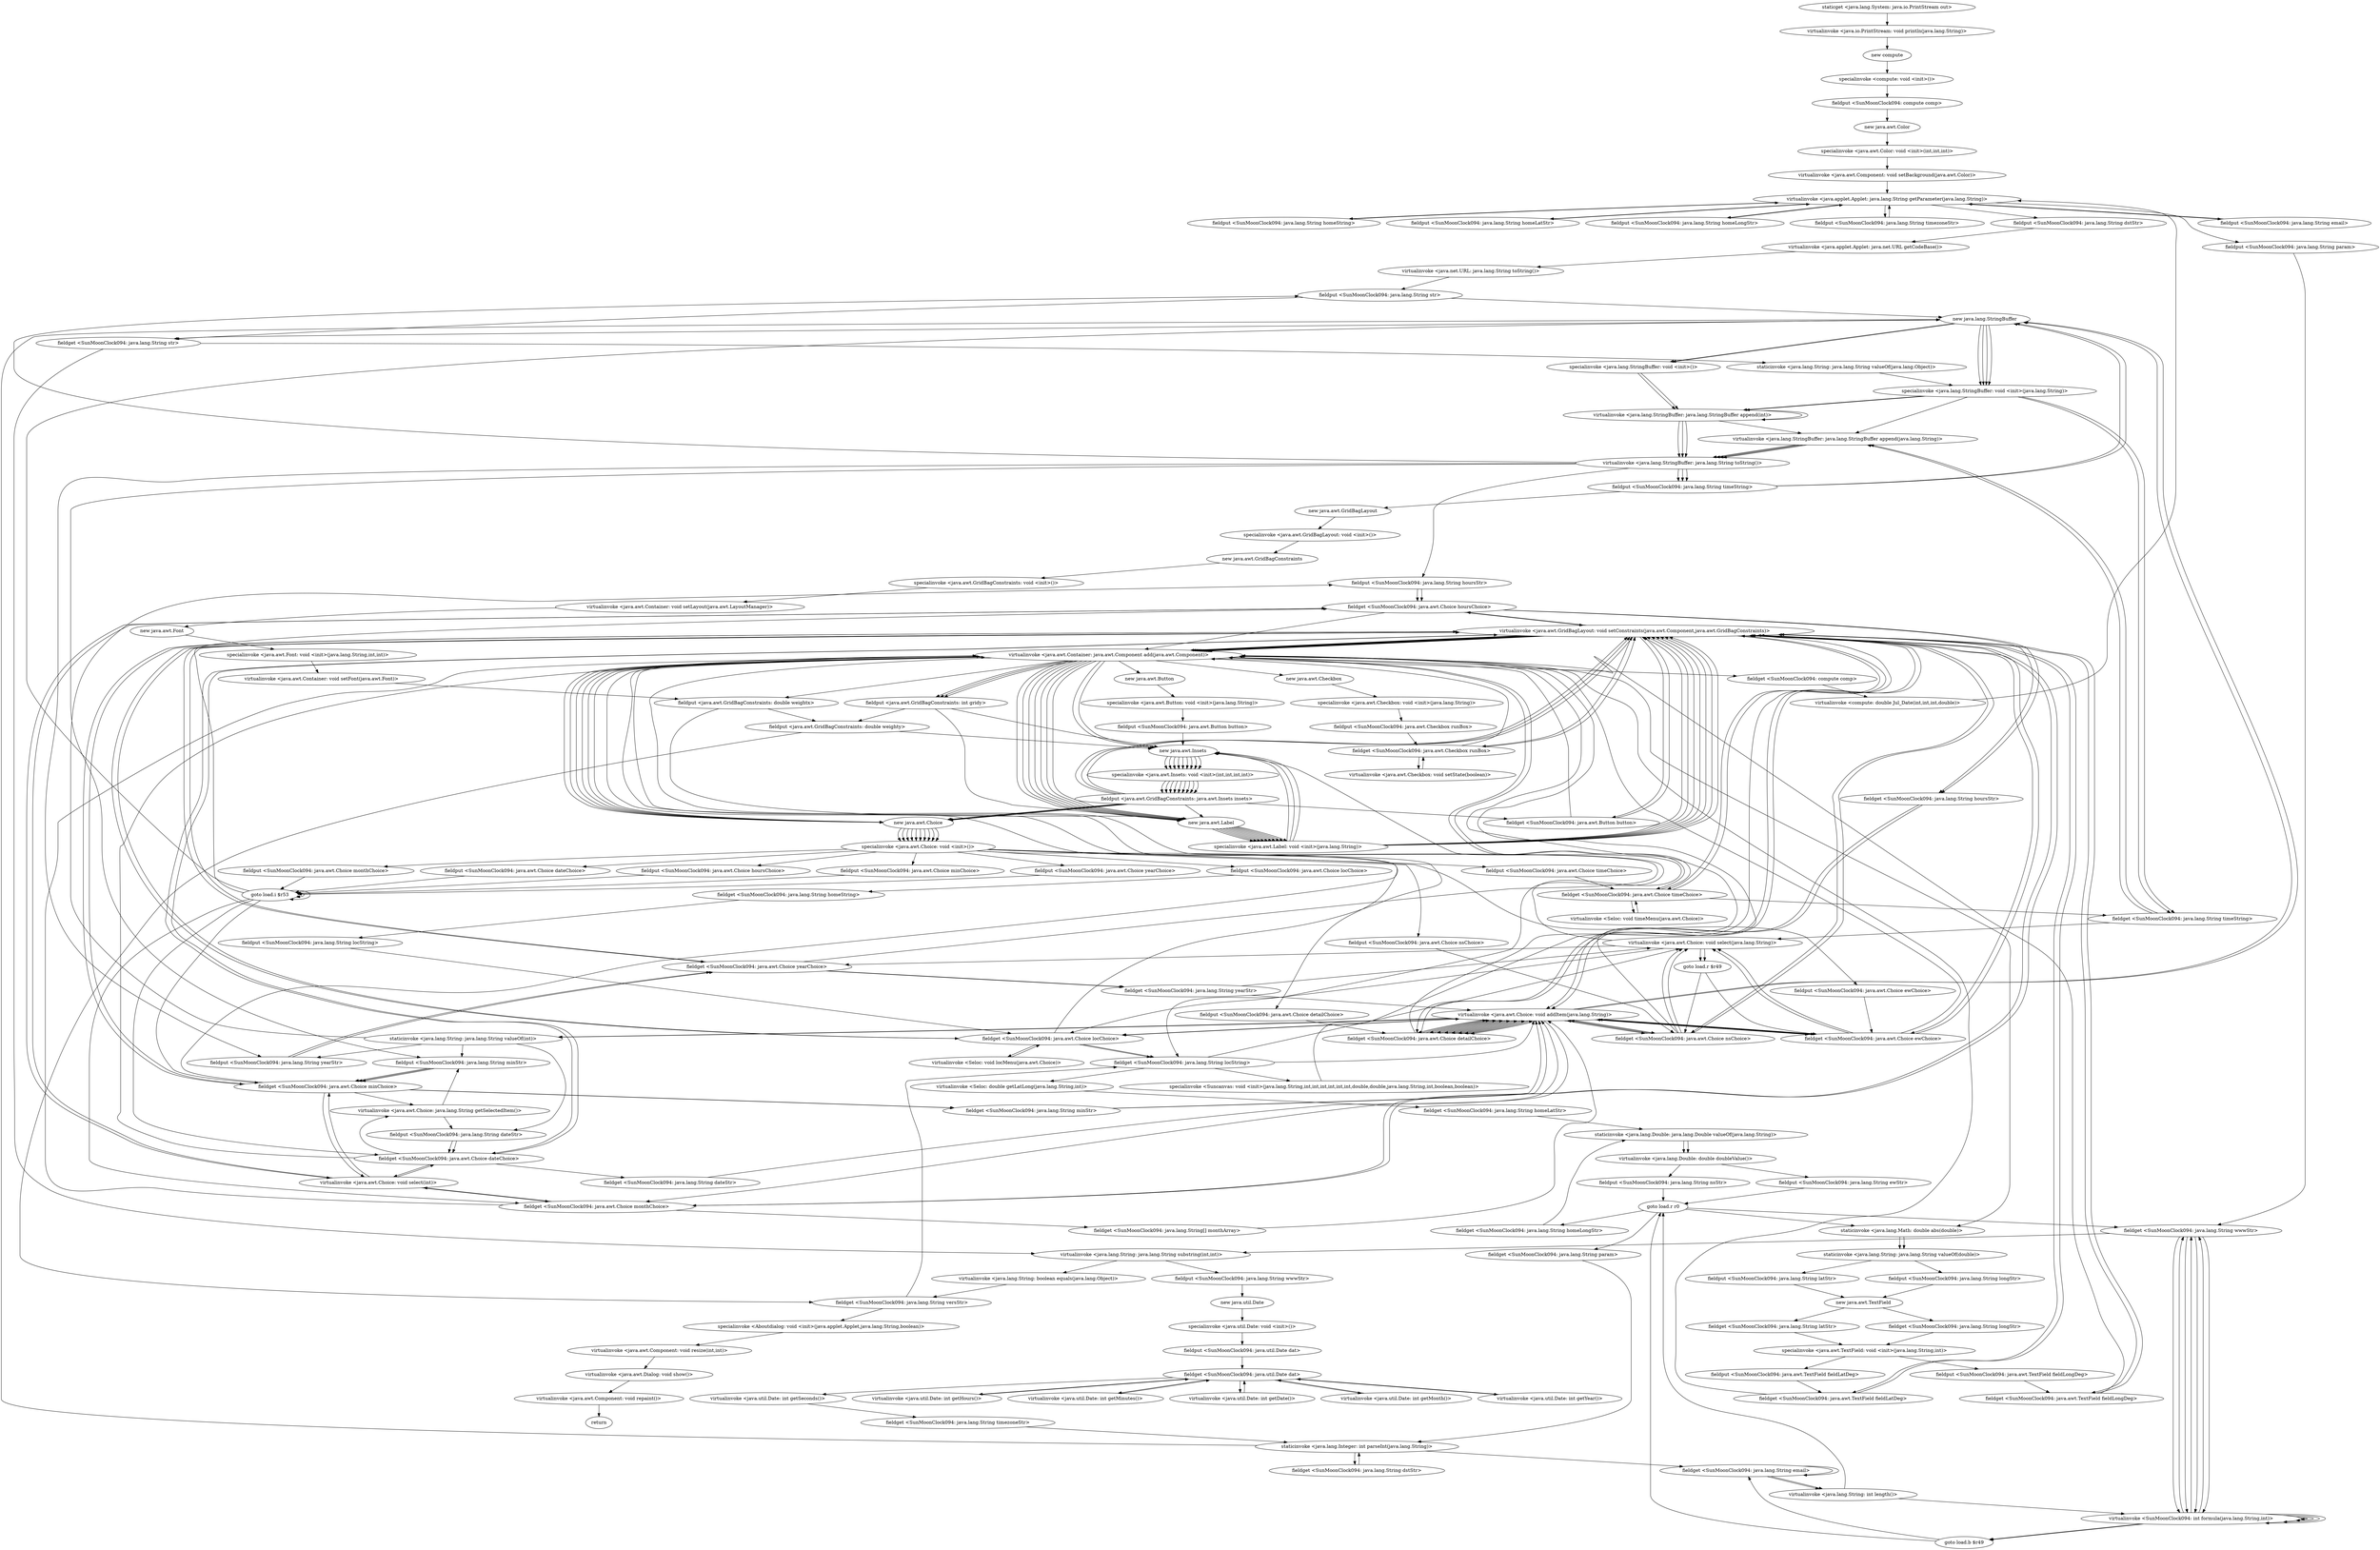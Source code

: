 digraph "" {
"staticget <java.lang.System: java.io.PrintStream out>";
 "staticget <java.lang.System: java.io.PrintStream out>"->"virtualinvoke <java.io.PrintStream: void println(java.lang.String)>";
 "virtualinvoke <java.io.PrintStream: void println(java.lang.String)>"->"new compute";
 "new compute"->"specialinvoke <compute: void <init>()>";
 "specialinvoke <compute: void <init>()>"->"fieldput <SunMoonClock094: compute comp>";
 "fieldput <SunMoonClock094: compute comp>"->"new java.awt.Color";
 "new java.awt.Color"->"specialinvoke <java.awt.Color: void <init>(int,int,int)>";
 "specialinvoke <java.awt.Color: void <init>(int,int,int)>"->"virtualinvoke <java.awt.Component: void setBackground(java.awt.Color)>";
 "virtualinvoke <java.awt.Component: void setBackground(java.awt.Color)>"->"virtualinvoke <java.applet.Applet: java.lang.String getParameter(java.lang.String)>";
 "virtualinvoke <java.applet.Applet: java.lang.String getParameter(java.lang.String)>"->"fieldput <SunMoonClock094: java.lang.String homeString>";
 "fieldput <SunMoonClock094: java.lang.String homeString>"->"virtualinvoke <java.applet.Applet: java.lang.String getParameter(java.lang.String)>";
 "virtualinvoke <java.applet.Applet: java.lang.String getParameter(java.lang.String)>"->"fieldput <SunMoonClock094: java.lang.String homeLatStr>";
 "fieldput <SunMoonClock094: java.lang.String homeLatStr>"->"virtualinvoke <java.applet.Applet: java.lang.String getParameter(java.lang.String)>";
 "virtualinvoke <java.applet.Applet: java.lang.String getParameter(java.lang.String)>"->"fieldput <SunMoonClock094: java.lang.String homeLongStr>";
 "fieldput <SunMoonClock094: java.lang.String homeLongStr>"->"virtualinvoke <java.applet.Applet: java.lang.String getParameter(java.lang.String)>";
 "virtualinvoke <java.applet.Applet: java.lang.String getParameter(java.lang.String)>"->"fieldput <SunMoonClock094: java.lang.String timezoneStr>";
 "fieldput <SunMoonClock094: java.lang.String timezoneStr>"->"virtualinvoke <java.applet.Applet: java.lang.String getParameter(java.lang.String)>";
 "virtualinvoke <java.applet.Applet: java.lang.String getParameter(java.lang.String)>"->"fieldput <SunMoonClock094: java.lang.String dstStr>";
 "fieldput <SunMoonClock094: java.lang.String dstStr>"->"virtualinvoke <java.applet.Applet: java.net.URL getCodeBase()>";
 "virtualinvoke <java.applet.Applet: java.net.URL getCodeBase()>"->"virtualinvoke <java.net.URL: java.lang.String toString()>";
 "virtualinvoke <java.net.URL: java.lang.String toString()>"->"fieldput <SunMoonClock094: java.lang.String str>";
 "fieldput <SunMoonClock094: java.lang.String str>"->"new java.lang.StringBuffer";
 "new java.lang.StringBuffer"->"fieldget <SunMoonClock094: java.lang.String str>";
 "fieldget <SunMoonClock094: java.lang.String str>"->"staticinvoke <java.lang.String: java.lang.String valueOf(java.lang.Object)>";
 "staticinvoke <java.lang.String: java.lang.String valueOf(java.lang.Object)>"->"specialinvoke <java.lang.StringBuffer: void <init>(java.lang.String)>";
 "specialinvoke <java.lang.StringBuffer: void <init>(java.lang.String)>"->"virtualinvoke <java.lang.StringBuffer: java.lang.StringBuffer append(java.lang.String)>";
 "virtualinvoke <java.lang.StringBuffer: java.lang.StringBuffer append(java.lang.String)>"->"virtualinvoke <java.lang.StringBuffer: java.lang.String toString()>";
 "virtualinvoke <java.lang.StringBuffer: java.lang.String toString()>"->"fieldput <SunMoonClock094: java.lang.String str>";
 "fieldput <SunMoonClock094: java.lang.String str>"->"fieldget <SunMoonClock094: java.lang.String str>";
 "fieldget <SunMoonClock094: java.lang.String str>"->"virtualinvoke <java.lang.String: java.lang.String substring(int,int)>";
 "virtualinvoke <java.lang.String: java.lang.String substring(int,int)>"->"fieldput <SunMoonClock094: java.lang.String wwwStr>";
 "fieldput <SunMoonClock094: java.lang.String wwwStr>"->"new java.util.Date";
 "new java.util.Date"->"specialinvoke <java.util.Date: void <init>()>";
 "specialinvoke <java.util.Date: void <init>()>"->"fieldput <SunMoonClock094: java.util.Date dat>";
 "fieldput <SunMoonClock094: java.util.Date dat>"->"fieldget <SunMoonClock094: java.util.Date dat>";
 "fieldget <SunMoonClock094: java.util.Date dat>"->"virtualinvoke <java.util.Date: int getHours()>";
 "virtualinvoke <java.util.Date: int getHours()>"->"fieldget <SunMoonClock094: java.util.Date dat>";
 "fieldget <SunMoonClock094: java.util.Date dat>"->"virtualinvoke <java.util.Date: int getMinutes()>";
 "virtualinvoke <java.util.Date: int getMinutes()>"->"fieldget <SunMoonClock094: java.util.Date dat>";
 "fieldget <SunMoonClock094: java.util.Date dat>"->"virtualinvoke <java.util.Date: int getDate()>";
 "virtualinvoke <java.util.Date: int getDate()>"->"fieldget <SunMoonClock094: java.util.Date dat>";
 "fieldget <SunMoonClock094: java.util.Date dat>"->"virtualinvoke <java.util.Date: int getMonth()>";
 "virtualinvoke <java.util.Date: int getMonth()>"->"fieldget <SunMoonClock094: java.util.Date dat>";
 "fieldget <SunMoonClock094: java.util.Date dat>"->"virtualinvoke <java.util.Date: int getYear()>";
 "virtualinvoke <java.util.Date: int getYear()>"->"fieldget <SunMoonClock094: java.util.Date dat>";
 "fieldget <SunMoonClock094: java.util.Date dat>"->"virtualinvoke <java.util.Date: int getSeconds()>";
 "virtualinvoke <java.util.Date: int getSeconds()>"->"fieldget <SunMoonClock094: java.lang.String timezoneStr>";
 "fieldget <SunMoonClock094: java.lang.String timezoneStr>"->"staticinvoke <java.lang.Integer: int parseInt(java.lang.String)>";
 "staticinvoke <java.lang.Integer: int parseInt(java.lang.String)>"->"fieldget <SunMoonClock094: java.lang.String dstStr>";
 "fieldget <SunMoonClock094: java.lang.String dstStr>"->"staticinvoke <java.lang.Integer: int parseInt(java.lang.String)>";
 "staticinvoke <java.lang.Integer: int parseInt(java.lang.String)>"->"new java.lang.StringBuffer";
 "new java.lang.StringBuffer"->"specialinvoke <java.lang.StringBuffer: void <init>()>";
 "specialinvoke <java.lang.StringBuffer: void <init>()>"->"virtualinvoke <java.lang.StringBuffer: java.lang.StringBuffer append(int)>";
 "virtualinvoke <java.lang.StringBuffer: java.lang.StringBuffer append(int)>"->"virtualinvoke <java.lang.StringBuffer: java.lang.StringBuffer append(java.lang.String)>";
 "virtualinvoke <java.lang.StringBuffer: java.lang.StringBuffer append(java.lang.String)>"->"virtualinvoke <java.lang.StringBuffer: java.lang.String toString()>";
 "virtualinvoke <java.lang.StringBuffer: java.lang.String toString()>"->"fieldput <SunMoonClock094: java.lang.String timeString>";
 "fieldput <SunMoonClock094: java.lang.String timeString>"->"new java.lang.StringBuffer";
 "new java.lang.StringBuffer"->"specialinvoke <java.lang.StringBuffer: void <init>(java.lang.String)>";
 "specialinvoke <java.lang.StringBuffer: void <init>(java.lang.String)>"->"fieldget <SunMoonClock094: java.lang.String timeString>";
 "fieldget <SunMoonClock094: java.lang.String timeString>"->"virtualinvoke <java.lang.StringBuffer: java.lang.StringBuffer append(java.lang.String)>";
 "virtualinvoke <java.lang.StringBuffer: java.lang.StringBuffer append(java.lang.String)>"->"virtualinvoke <java.lang.StringBuffer: java.lang.String toString()>";
 "virtualinvoke <java.lang.StringBuffer: java.lang.String toString()>"->"fieldput <SunMoonClock094: java.lang.String timeString>";
 "fieldput <SunMoonClock094: java.lang.String timeString>"->"new java.lang.StringBuffer";
 "new java.lang.StringBuffer"->"specialinvoke <java.lang.StringBuffer: void <init>(java.lang.String)>";
 "specialinvoke <java.lang.StringBuffer: void <init>(java.lang.String)>"->"fieldget <SunMoonClock094: java.lang.String timeString>";
 "fieldget <SunMoonClock094: java.lang.String timeString>"->"virtualinvoke <java.lang.StringBuffer: java.lang.StringBuffer append(java.lang.String)>";
 "virtualinvoke <java.lang.StringBuffer: java.lang.StringBuffer append(java.lang.String)>"->"virtualinvoke <java.lang.StringBuffer: java.lang.String toString()>";
 "virtualinvoke <java.lang.StringBuffer: java.lang.String toString()>"->"fieldput <SunMoonClock094: java.lang.String timeString>";
 "fieldput <SunMoonClock094: java.lang.String timeString>"->"new java.awt.GridBagLayout";
 "new java.awt.GridBagLayout"->"specialinvoke <java.awt.GridBagLayout: void <init>()>";
 "specialinvoke <java.awt.GridBagLayout: void <init>()>"->"new java.awt.GridBagConstraints";
 "new java.awt.GridBagConstraints"->"specialinvoke <java.awt.GridBagConstraints: void <init>()>";
 "specialinvoke <java.awt.GridBagConstraints: void <init>()>"->"virtualinvoke <java.awt.Container: void setLayout(java.awt.LayoutManager)>";
 "virtualinvoke <java.awt.Container: void setLayout(java.awt.LayoutManager)>"->"new java.awt.Font";
 "new java.awt.Font"->"specialinvoke <java.awt.Font: void <init>(java.lang.String,int,int)>";
 "specialinvoke <java.awt.Font: void <init>(java.lang.String,int,int)>"->"virtualinvoke <java.awt.Container: void setFont(java.awt.Font)>";
 "virtualinvoke <java.awt.Container: void setFont(java.awt.Font)>"->"fieldput <java.awt.GridBagConstraints: double weightx>";
 "fieldput <java.awt.GridBagConstraints: double weightx>"->"fieldput <java.awt.GridBagConstraints: double weighty>";
 "fieldput <java.awt.GridBagConstraints: double weighty>"->"new java.awt.Insets";
 "new java.awt.Insets"->"specialinvoke <java.awt.Insets: void <init>(int,int,int,int)>";
 "specialinvoke <java.awt.Insets: void <init>(int,int,int,int)>"->"fieldput <java.awt.GridBagConstraints: java.awt.Insets insets>";
 "fieldput <java.awt.GridBagConstraints: java.awt.Insets insets>"->"new java.awt.Label";
 "new java.awt.Label"->"specialinvoke <java.awt.Label: void <init>(java.lang.String)>";
 "specialinvoke <java.awt.Label: void <init>(java.lang.String)>"->"virtualinvoke <java.awt.GridBagLayout: void setConstraints(java.awt.Component,java.awt.GridBagConstraints)>";
 "virtualinvoke <java.awt.GridBagLayout: void setConstraints(java.awt.Component,java.awt.GridBagConstraints)>"->"virtualinvoke <java.awt.Container: java.awt.Component add(java.awt.Component)>";
 "virtualinvoke <java.awt.Container: java.awt.Component add(java.awt.Component)>"->"new java.awt.Label";
 "new java.awt.Label"->"specialinvoke <java.awt.Label: void <init>(java.lang.String)>";
 "specialinvoke <java.awt.Label: void <init>(java.lang.String)>"->"new java.awt.Insets";
 "new java.awt.Insets"->"specialinvoke <java.awt.Insets: void <init>(int,int,int,int)>";
 "specialinvoke <java.awt.Insets: void <init>(int,int,int,int)>"->"fieldput <java.awt.GridBagConstraints: java.awt.Insets insets>";
 "fieldput <java.awt.GridBagConstraints: java.awt.Insets insets>"->"virtualinvoke <java.awt.GridBagLayout: void setConstraints(java.awt.Component,java.awt.GridBagConstraints)>";
 "virtualinvoke <java.awt.GridBagLayout: void setConstraints(java.awt.Component,java.awt.GridBagConstraints)>"->"virtualinvoke <java.awt.Container: java.awt.Component add(java.awt.Component)>";
 "virtualinvoke <java.awt.Container: java.awt.Component add(java.awt.Component)>"->"fieldput <java.awt.GridBagConstraints: double weightx>";
 "fieldput <java.awt.GridBagConstraints: double weightx>"->"new java.awt.Label";
 "new java.awt.Label"->"specialinvoke <java.awt.Label: void <init>(java.lang.String)>";
 "specialinvoke <java.awt.Label: void <init>(java.lang.String)>"->"virtualinvoke <java.awt.GridBagLayout: void setConstraints(java.awt.Component,java.awt.GridBagConstraints)>";
 "virtualinvoke <java.awt.GridBagLayout: void setConstraints(java.awt.Component,java.awt.GridBagConstraints)>"->"virtualinvoke <java.awt.Container: java.awt.Component add(java.awt.Component)>";
 "virtualinvoke <java.awt.Container: java.awt.Component add(java.awt.Component)>"->"new java.awt.Label";
 "new java.awt.Label"->"specialinvoke <java.awt.Label: void <init>(java.lang.String)>";
 "specialinvoke <java.awt.Label: void <init>(java.lang.String)>"->"virtualinvoke <java.awt.GridBagLayout: void setConstraints(java.awt.Component,java.awt.GridBagConstraints)>";
 "virtualinvoke <java.awt.GridBagLayout: void setConstraints(java.awt.Component,java.awt.GridBagConstraints)>"->"virtualinvoke <java.awt.Container: java.awt.Component add(java.awt.Component)>";
 "virtualinvoke <java.awt.Container: java.awt.Component add(java.awt.Component)>"->"new java.awt.Label";
 "new java.awt.Label"->"specialinvoke <java.awt.Label: void <init>(java.lang.String)>";
 "specialinvoke <java.awt.Label: void <init>(java.lang.String)>"->"virtualinvoke <java.awt.GridBagLayout: void setConstraints(java.awt.Component,java.awt.GridBagConstraints)>";
 "virtualinvoke <java.awt.GridBagLayout: void setConstraints(java.awt.Component,java.awt.GridBagConstraints)>"->"virtualinvoke <java.awt.Container: java.awt.Component add(java.awt.Component)>";
 "virtualinvoke <java.awt.Container: java.awt.Component add(java.awt.Component)>"->"new java.awt.Label";
 "new java.awt.Label"->"specialinvoke <java.awt.Label: void <init>(java.lang.String)>";
 "specialinvoke <java.awt.Label: void <init>(java.lang.String)>"->"virtualinvoke <java.awt.GridBagLayout: void setConstraints(java.awt.Component,java.awt.GridBagConstraints)>";
 "virtualinvoke <java.awt.GridBagLayout: void setConstraints(java.awt.Component,java.awt.GridBagConstraints)>"->"virtualinvoke <java.awt.Container: java.awt.Component add(java.awt.Component)>";
 "virtualinvoke <java.awt.Container: java.awt.Component add(java.awt.Component)>"->"new java.awt.Label";
 "new java.awt.Label"->"specialinvoke <java.awt.Label: void <init>(java.lang.String)>";
 "specialinvoke <java.awt.Label: void <init>(java.lang.String)>"->"virtualinvoke <java.awt.GridBagLayout: void setConstraints(java.awt.Component,java.awt.GridBagConstraints)>";
 "virtualinvoke <java.awt.GridBagLayout: void setConstraints(java.awt.Component,java.awt.GridBagConstraints)>"->"virtualinvoke <java.awt.Container: java.awt.Component add(java.awt.Component)>";
 "virtualinvoke <java.awt.Container: java.awt.Component add(java.awt.Component)>"->"new java.awt.Label";
 "new java.awt.Label"->"specialinvoke <java.awt.Label: void <init>(java.lang.String)>";
 "specialinvoke <java.awt.Label: void <init>(java.lang.String)>"->"virtualinvoke <java.awt.GridBagLayout: void setConstraints(java.awt.Component,java.awt.GridBagConstraints)>";
 "virtualinvoke <java.awt.GridBagLayout: void setConstraints(java.awt.Component,java.awt.GridBagConstraints)>"->"virtualinvoke <java.awt.Container: java.awt.Component add(java.awt.Component)>";
 "virtualinvoke <java.awt.Container: java.awt.Component add(java.awt.Component)>"->"fieldput <java.awt.GridBagConstraints: int gridy>";
 "fieldput <java.awt.GridBagConstraints: int gridy>"->"new java.awt.Insets";
 "new java.awt.Insets"->"specialinvoke <java.awt.Insets: void <init>(int,int,int,int)>";
 "specialinvoke <java.awt.Insets: void <init>(int,int,int,int)>"->"fieldput <java.awt.GridBagConstraints: java.awt.Insets insets>";
 "fieldput <java.awt.GridBagConstraints: java.awt.Insets insets>"->"new java.awt.Choice";
 "new java.awt.Choice"->"specialinvoke <java.awt.Choice: void <init>()>";
 "specialinvoke <java.awt.Choice: void <init>()>"->"fieldput <SunMoonClock094: java.awt.Choice timeChoice>";
 "fieldput <SunMoonClock094: java.awt.Choice timeChoice>"->"fieldget <SunMoonClock094: java.awt.Choice timeChoice>";
 "fieldget <SunMoonClock094: java.awt.Choice timeChoice>"->"virtualinvoke <Seloc: void timeMenu(java.awt.Choice)>";
 "virtualinvoke <Seloc: void timeMenu(java.awt.Choice)>"->"fieldget <SunMoonClock094: java.awt.Choice timeChoice>";
 "fieldget <SunMoonClock094: java.awt.Choice timeChoice>"->"virtualinvoke <java.awt.GridBagLayout: void setConstraints(java.awt.Component,java.awt.GridBagConstraints)>";
 "virtualinvoke <java.awt.GridBagLayout: void setConstraints(java.awt.Component,java.awt.GridBagConstraints)>"->"fieldget <SunMoonClock094: java.awt.Choice timeChoice>";
 "fieldget <SunMoonClock094: java.awt.Choice timeChoice>"->"virtualinvoke <java.awt.Container: java.awt.Component add(java.awt.Component)>";
 "virtualinvoke <java.awt.Container: java.awt.Component add(java.awt.Component)>"->"fieldget <SunMoonClock094: java.awt.Choice timeChoice>";
 "fieldget <SunMoonClock094: java.awt.Choice timeChoice>"->"fieldget <SunMoonClock094: java.lang.String timeString>";
 "fieldget <SunMoonClock094: java.lang.String timeString>"->"virtualinvoke <java.awt.Choice: void select(java.lang.String)>";
 "virtualinvoke <java.awt.Choice: void select(java.lang.String)>"->"new java.awt.Insets";
 "new java.awt.Insets"->"specialinvoke <java.awt.Insets: void <init>(int,int,int,int)>";
 "specialinvoke <java.awt.Insets: void <init>(int,int,int,int)>"->"fieldput <java.awt.GridBagConstraints: java.awt.Insets insets>";
 "fieldput <java.awt.GridBagConstraints: java.awt.Insets insets>"->"new java.awt.Choice";
 "new java.awt.Choice"->"specialinvoke <java.awt.Choice: void <init>()>";
 "specialinvoke <java.awt.Choice: void <init>()>"->"fieldput <SunMoonClock094: java.awt.Choice locChoice>";
 "fieldput <SunMoonClock094: java.awt.Choice locChoice>"->"fieldget <SunMoonClock094: java.lang.String homeString>";
 "fieldget <SunMoonClock094: java.lang.String homeString>"->"fieldput <SunMoonClock094: java.lang.String locString>";
 "fieldput <SunMoonClock094: java.lang.String locString>"->"fieldget <SunMoonClock094: java.awt.Choice locChoice>";
 "fieldget <SunMoonClock094: java.awt.Choice locChoice>"->"fieldget <SunMoonClock094: java.lang.String locString>";
 "fieldget <SunMoonClock094: java.lang.String locString>"->"virtualinvoke <java.awt.Choice: void addItem(java.lang.String)>";
 "virtualinvoke <java.awt.Choice: void addItem(java.lang.String)>"->"fieldget <SunMoonClock094: java.awt.Choice locChoice>";
 "fieldget <SunMoonClock094: java.awt.Choice locChoice>"->"virtualinvoke <java.awt.Choice: void addItem(java.lang.String)>";
 "virtualinvoke <java.awt.Choice: void addItem(java.lang.String)>"->"fieldget <SunMoonClock094: java.awt.Choice locChoice>";
 "fieldget <SunMoonClock094: java.awt.Choice locChoice>"->"fieldget <SunMoonClock094: java.lang.String locString>";
 "fieldget <SunMoonClock094: java.lang.String locString>"->"virtualinvoke <java.awt.Choice: void select(java.lang.String)>";
 "virtualinvoke <java.awt.Choice: void select(java.lang.String)>"->"fieldget <SunMoonClock094: java.awt.Choice locChoice>";
 "fieldget <SunMoonClock094: java.awt.Choice locChoice>"->"virtualinvoke <Seloc: void locMenu(java.awt.Choice)>";
 "virtualinvoke <Seloc: void locMenu(java.awt.Choice)>"->"fieldget <SunMoonClock094: java.awt.Choice locChoice>";
 "fieldget <SunMoonClock094: java.awt.Choice locChoice>"->"virtualinvoke <java.awt.GridBagLayout: void setConstraints(java.awt.Component,java.awt.GridBagConstraints)>";
 "virtualinvoke <java.awt.GridBagLayout: void setConstraints(java.awt.Component,java.awt.GridBagConstraints)>"->"fieldget <SunMoonClock094: java.awt.Choice locChoice>";
 "fieldget <SunMoonClock094: java.awt.Choice locChoice>"->"virtualinvoke <java.awt.Container: java.awt.Component add(java.awt.Component)>";
 "virtualinvoke <java.awt.Container: java.awt.Component add(java.awt.Component)>"->"fieldget <SunMoonClock094: java.lang.String locString>";
 "fieldget <SunMoonClock094: java.lang.String locString>"->"virtualinvoke <Seloc: double getLatLong(java.lang.String,int)>";
 "virtualinvoke <Seloc: double getLatLong(java.lang.String,int)>"->"fieldget <SunMoonClock094: java.lang.String homeLatStr>";
 "fieldget <SunMoonClock094: java.lang.String homeLatStr>"->"staticinvoke <java.lang.Double: java.lang.Double valueOf(java.lang.String)>";
 "staticinvoke <java.lang.Double: java.lang.Double valueOf(java.lang.String)>"->"virtualinvoke <java.lang.Double: double doubleValue()>";
 "virtualinvoke <java.lang.Double: double doubleValue()>"->"fieldput <SunMoonClock094: java.lang.String nsStr>";
 "fieldput <SunMoonClock094: java.lang.String nsStr>"->"goto load.r r0";
 "goto load.r r0"->"fieldget <SunMoonClock094: java.lang.String homeLongStr>";
 "fieldget <SunMoonClock094: java.lang.String homeLongStr>"->"staticinvoke <java.lang.Double: java.lang.Double valueOf(java.lang.String)>";
 "staticinvoke <java.lang.Double: java.lang.Double valueOf(java.lang.String)>"->"virtualinvoke <java.lang.Double: double doubleValue()>";
 "virtualinvoke <java.lang.Double: double doubleValue()>"->"fieldput <SunMoonClock094: java.lang.String ewStr>";
 "fieldput <SunMoonClock094: java.lang.String ewStr>"->"goto load.r r0";
 "goto load.r r0"->"staticinvoke <java.lang.Math: double abs(double)>";
 "staticinvoke <java.lang.Math: double abs(double)>"->"staticinvoke <java.lang.String: java.lang.String valueOf(double)>";
 "staticinvoke <java.lang.String: java.lang.String valueOf(double)>"->"fieldput <SunMoonClock094: java.lang.String latStr>";
 "fieldput <SunMoonClock094: java.lang.String latStr>"->"new java.awt.TextField";
 "new java.awt.TextField"->"fieldget <SunMoonClock094: java.lang.String latStr>";
 "fieldget <SunMoonClock094: java.lang.String latStr>"->"specialinvoke <java.awt.TextField: void <init>(java.lang.String,int)>";
 "specialinvoke <java.awt.TextField: void <init>(java.lang.String,int)>"->"fieldput <SunMoonClock094: java.awt.TextField fieldLatDeg>";
 "fieldput <SunMoonClock094: java.awt.TextField fieldLatDeg>"->"fieldget <SunMoonClock094: java.awt.TextField fieldLatDeg>";
 "fieldget <SunMoonClock094: java.awt.TextField fieldLatDeg>"->"virtualinvoke <java.awt.GridBagLayout: void setConstraints(java.awt.Component,java.awt.GridBagConstraints)>";
 "virtualinvoke <java.awt.GridBagLayout: void setConstraints(java.awt.Component,java.awt.GridBagConstraints)>"->"fieldget <SunMoonClock094: java.awt.TextField fieldLatDeg>";
 "fieldget <SunMoonClock094: java.awt.TextField fieldLatDeg>"->"virtualinvoke <java.awt.Container: java.awt.Component add(java.awt.Component)>";
 "virtualinvoke <java.awt.Container: java.awt.Component add(java.awt.Component)>"->"new java.awt.Choice";
 "new java.awt.Choice"->"specialinvoke <java.awt.Choice: void <init>()>";
 "specialinvoke <java.awt.Choice: void <init>()>"->"fieldput <SunMoonClock094: java.awt.Choice nsChoice>";
 "fieldput <SunMoonClock094: java.awt.Choice nsChoice>"->"fieldget <SunMoonClock094: java.awt.Choice nsChoice>";
 "fieldget <SunMoonClock094: java.awt.Choice nsChoice>"->"virtualinvoke <java.awt.Choice: void addItem(java.lang.String)>";
 "virtualinvoke <java.awt.Choice: void addItem(java.lang.String)>"->"fieldget <SunMoonClock094: java.awt.Choice nsChoice>";
 "fieldget <SunMoonClock094: java.awt.Choice nsChoice>"->"virtualinvoke <java.awt.Choice: void addItem(java.lang.String)>";
 "virtualinvoke <java.awt.Choice: void addItem(java.lang.String)>"->"fieldget <SunMoonClock094: java.awt.Choice nsChoice>";
 "fieldget <SunMoonClock094: java.awt.Choice nsChoice>"->"virtualinvoke <java.awt.Choice: void select(java.lang.String)>";
 "virtualinvoke <java.awt.Choice: void select(java.lang.String)>"->"goto load.r $r49";
 "goto load.r $r49"->"fieldget <SunMoonClock094: java.awt.Choice nsChoice>";
 "fieldget <SunMoonClock094: java.awt.Choice nsChoice>"->"virtualinvoke <java.awt.GridBagLayout: void setConstraints(java.awt.Component,java.awt.GridBagConstraints)>";
 "virtualinvoke <java.awt.GridBagLayout: void setConstraints(java.awt.Component,java.awt.GridBagConstraints)>"->"fieldget <SunMoonClock094: java.awt.Choice nsChoice>";
 "fieldget <SunMoonClock094: java.awt.Choice nsChoice>"->"virtualinvoke <java.awt.Container: java.awt.Component add(java.awt.Component)>";
 "virtualinvoke <java.awt.Container: java.awt.Component add(java.awt.Component)>"->"staticinvoke <java.lang.Math: double abs(double)>";
 "staticinvoke <java.lang.Math: double abs(double)>"->"staticinvoke <java.lang.String: java.lang.String valueOf(double)>";
 "staticinvoke <java.lang.String: java.lang.String valueOf(double)>"->"fieldput <SunMoonClock094: java.lang.String longStr>";
 "fieldput <SunMoonClock094: java.lang.String longStr>"->"new java.awt.TextField";
 "new java.awt.TextField"->"fieldget <SunMoonClock094: java.lang.String longStr>";
 "fieldget <SunMoonClock094: java.lang.String longStr>"->"specialinvoke <java.awt.TextField: void <init>(java.lang.String,int)>";
 "specialinvoke <java.awt.TextField: void <init>(java.lang.String,int)>"->"fieldput <SunMoonClock094: java.awt.TextField fieldLongDeg>";
 "fieldput <SunMoonClock094: java.awt.TextField fieldLongDeg>"->"fieldget <SunMoonClock094: java.awt.TextField fieldLongDeg>";
 "fieldget <SunMoonClock094: java.awt.TextField fieldLongDeg>"->"virtualinvoke <java.awt.GridBagLayout: void setConstraints(java.awt.Component,java.awt.GridBagConstraints)>";
 "virtualinvoke <java.awt.GridBagLayout: void setConstraints(java.awt.Component,java.awt.GridBagConstraints)>"->"fieldget <SunMoonClock094: java.awt.TextField fieldLongDeg>";
 "fieldget <SunMoonClock094: java.awt.TextField fieldLongDeg>"->"virtualinvoke <java.awt.Container: java.awt.Component add(java.awt.Component)>";
 "virtualinvoke <java.awt.Container: java.awt.Component add(java.awt.Component)>"->"new java.awt.Choice";
 "new java.awt.Choice"->"specialinvoke <java.awt.Choice: void <init>()>";
 "specialinvoke <java.awt.Choice: void <init>()>"->"fieldput <SunMoonClock094: java.awt.Choice ewChoice>";
 "fieldput <SunMoonClock094: java.awt.Choice ewChoice>"->"fieldget <SunMoonClock094: java.awt.Choice ewChoice>";
 "fieldget <SunMoonClock094: java.awt.Choice ewChoice>"->"virtualinvoke <java.awt.Choice: void addItem(java.lang.String)>";
 "virtualinvoke <java.awt.Choice: void addItem(java.lang.String)>"->"fieldget <SunMoonClock094: java.awt.Choice ewChoice>";
 "fieldget <SunMoonClock094: java.awt.Choice ewChoice>"->"virtualinvoke <java.awt.Choice: void addItem(java.lang.String)>";
 "virtualinvoke <java.awt.Choice: void addItem(java.lang.String)>"->"fieldget <SunMoonClock094: java.awt.Choice ewChoice>";
 "fieldget <SunMoonClock094: java.awt.Choice ewChoice>"->"virtualinvoke <java.awt.Choice: void select(java.lang.String)>";
 "virtualinvoke <java.awt.Choice: void select(java.lang.String)>"->"goto load.r $r49";
 "goto load.r $r49"->"fieldget <SunMoonClock094: java.awt.Choice ewChoice>";
 "fieldget <SunMoonClock094: java.awt.Choice ewChoice>"->"virtualinvoke <java.awt.GridBagLayout: void setConstraints(java.awt.Component,java.awt.GridBagConstraints)>";
 "virtualinvoke <java.awt.GridBagLayout: void setConstraints(java.awt.Component,java.awt.GridBagConstraints)>"->"fieldget <SunMoonClock094: java.awt.Choice ewChoice>";
 "fieldget <SunMoonClock094: java.awt.Choice ewChoice>"->"virtualinvoke <java.awt.Container: java.awt.Component add(java.awt.Component)>";
 "virtualinvoke <java.awt.Container: java.awt.Component add(java.awt.Component)>"->"new java.awt.Checkbox";
 "new java.awt.Checkbox"->"specialinvoke <java.awt.Checkbox: void <init>(java.lang.String)>";
 "specialinvoke <java.awt.Checkbox: void <init>(java.lang.String)>"->"fieldput <SunMoonClock094: java.awt.Checkbox runBox>";
 "fieldput <SunMoonClock094: java.awt.Checkbox runBox>"->"fieldget <SunMoonClock094: java.awt.Checkbox runBox>";
 "fieldget <SunMoonClock094: java.awt.Checkbox runBox>"->"virtualinvoke <java.awt.GridBagLayout: void setConstraints(java.awt.Component,java.awt.GridBagConstraints)>";
 "virtualinvoke <java.awt.GridBagLayout: void setConstraints(java.awt.Component,java.awt.GridBagConstraints)>"->"fieldget <SunMoonClock094: java.awt.Checkbox runBox>";
 "fieldget <SunMoonClock094: java.awt.Checkbox runBox>"->"virtualinvoke <java.awt.Checkbox: void setState(boolean)>";
 "virtualinvoke <java.awt.Checkbox: void setState(boolean)>"->"fieldget <SunMoonClock094: java.awt.Checkbox runBox>";
 "fieldget <SunMoonClock094: java.awt.Checkbox runBox>"->"virtualinvoke <java.awt.Container: java.awt.Component add(java.awt.Component)>";
 "virtualinvoke <java.awt.Container: java.awt.Component add(java.awt.Component)>"->"new java.awt.Choice";
 "new java.awt.Choice"->"specialinvoke <java.awt.Choice: void <init>()>";
 "specialinvoke <java.awt.Choice: void <init>()>"->"fieldput <SunMoonClock094: java.awt.Choice detailChoice>";
 "fieldput <SunMoonClock094: java.awt.Choice detailChoice>"->"fieldget <SunMoonClock094: java.awt.Choice detailChoice>";
 "fieldget <SunMoonClock094: java.awt.Choice detailChoice>"->"virtualinvoke <java.awt.Choice: void addItem(java.lang.String)>";
 "virtualinvoke <java.awt.Choice: void addItem(java.lang.String)>"->"fieldget <SunMoonClock094: java.awt.Choice detailChoice>";
 "fieldget <SunMoonClock094: java.awt.Choice detailChoice>"->"virtualinvoke <java.awt.Choice: void addItem(java.lang.String)>";
 "virtualinvoke <java.awt.Choice: void addItem(java.lang.String)>"->"fieldget <SunMoonClock094: java.awt.Choice detailChoice>";
 "fieldget <SunMoonClock094: java.awt.Choice detailChoice>"->"virtualinvoke <java.awt.Choice: void addItem(java.lang.String)>";
 "virtualinvoke <java.awt.Choice: void addItem(java.lang.String)>"->"fieldget <SunMoonClock094: java.awt.Choice detailChoice>";
 "fieldget <SunMoonClock094: java.awt.Choice detailChoice>"->"virtualinvoke <java.awt.Choice: void addItem(java.lang.String)>";
 "virtualinvoke <java.awt.Choice: void addItem(java.lang.String)>"->"fieldget <SunMoonClock094: java.awt.Choice detailChoice>";
 "fieldget <SunMoonClock094: java.awt.Choice detailChoice>"->"virtualinvoke <java.awt.Choice: void addItem(java.lang.String)>";
 "virtualinvoke <java.awt.Choice: void addItem(java.lang.String)>"->"fieldget <SunMoonClock094: java.awt.Choice detailChoice>";
 "fieldget <SunMoonClock094: java.awt.Choice detailChoice>"->"virtualinvoke <java.awt.Choice: void addItem(java.lang.String)>";
 "virtualinvoke <java.awt.Choice: void addItem(java.lang.String)>"->"fieldget <SunMoonClock094: java.awt.Choice detailChoice>";
 "fieldget <SunMoonClock094: java.awt.Choice detailChoice>"->"virtualinvoke <java.awt.Choice: void addItem(java.lang.String)>";
 "virtualinvoke <java.awt.Choice: void addItem(java.lang.String)>"->"fieldget <SunMoonClock094: java.awt.Choice detailChoice>";
 "fieldget <SunMoonClock094: java.awt.Choice detailChoice>"->"virtualinvoke <java.awt.Choice: void addItem(java.lang.String)>";
 "virtualinvoke <java.awt.Choice: void addItem(java.lang.String)>"->"fieldget <SunMoonClock094: java.awt.Choice detailChoice>";
 "fieldget <SunMoonClock094: java.awt.Choice detailChoice>"->"virtualinvoke <java.awt.GridBagLayout: void setConstraints(java.awt.Component,java.awt.GridBagConstraints)>";
 "virtualinvoke <java.awt.GridBagLayout: void setConstraints(java.awt.Component,java.awt.GridBagConstraints)>"->"fieldget <SunMoonClock094: java.awt.Choice detailChoice>";
 "fieldget <SunMoonClock094: java.awt.Choice detailChoice>"->"virtualinvoke <java.awt.Container: java.awt.Component add(java.awt.Component)>";
 "virtualinvoke <java.awt.Container: java.awt.Component add(java.awt.Component)>"->"fieldput <java.awt.GridBagConstraints: int gridy>";
 "fieldput <java.awt.GridBagConstraints: int gridy>"->"new java.awt.Label";
 "new java.awt.Label"->"specialinvoke <java.awt.Label: void <init>(java.lang.String)>";
 "specialinvoke <java.awt.Label: void <init>(java.lang.String)>"->"new java.awt.Insets";
 "new java.awt.Insets"->"specialinvoke <java.awt.Insets: void <init>(int,int,int,int)>";
 "specialinvoke <java.awt.Insets: void <init>(int,int,int,int)>"->"fieldput <java.awt.GridBagConstraints: java.awt.Insets insets>";
 "fieldput <java.awt.GridBagConstraints: java.awt.Insets insets>"->"virtualinvoke <java.awt.GridBagLayout: void setConstraints(java.awt.Component,java.awt.GridBagConstraints)>";
 "virtualinvoke <java.awt.GridBagLayout: void setConstraints(java.awt.Component,java.awt.GridBagConstraints)>"->"virtualinvoke <java.awt.Container: java.awt.Component add(java.awt.Component)>";
 "virtualinvoke <java.awt.Container: java.awt.Component add(java.awt.Component)>"->"new java.awt.Insets";
 "new java.awt.Insets"->"specialinvoke <java.awt.Insets: void <init>(int,int,int,int)>";
 "specialinvoke <java.awt.Insets: void <init>(int,int,int,int)>"->"fieldput <java.awt.GridBagConstraints: java.awt.Insets insets>";
 "fieldput <java.awt.GridBagConstraints: java.awt.Insets insets>"->"new java.awt.Choice";
 "new java.awt.Choice"->"specialinvoke <java.awt.Choice: void <init>()>";
 "specialinvoke <java.awt.Choice: void <init>()>"->"fieldput <SunMoonClock094: java.awt.Choice hoursChoice>";
 "fieldput <SunMoonClock094: java.awt.Choice hoursChoice>"->"goto load.i $r53";
 "goto load.i $r53"->"goto load.i $r53";
 "goto load.i $r53"->"fieldget <SunMoonClock094: java.awt.Choice hoursChoice>";
 "fieldget <SunMoonClock094: java.awt.Choice hoursChoice>"->"virtualinvoke <java.awt.Choice: void select(int)>";
 "virtualinvoke <java.awt.Choice: void select(int)>"->"fieldget <SunMoonClock094: java.awt.Choice hoursChoice>";
 "fieldget <SunMoonClock094: java.awt.Choice hoursChoice>"->"virtualinvoke <java.awt.GridBagLayout: void setConstraints(java.awt.Component,java.awt.GridBagConstraints)>";
 "virtualinvoke <java.awt.GridBagLayout: void setConstraints(java.awt.Component,java.awt.GridBagConstraints)>"->"fieldget <SunMoonClock094: java.awt.Choice hoursChoice>";
 "fieldget <SunMoonClock094: java.awt.Choice hoursChoice>"->"virtualinvoke <java.awt.Container: java.awt.Component add(java.awt.Component)>";
 "virtualinvoke <java.awt.Container: java.awt.Component add(java.awt.Component)>"->"new java.awt.Choice";
 "new java.awt.Choice"->"specialinvoke <java.awt.Choice: void <init>()>";
 "specialinvoke <java.awt.Choice: void <init>()>"->"fieldput <SunMoonClock094: java.awt.Choice minChoice>";
 "fieldput <SunMoonClock094: java.awt.Choice minChoice>"->"goto load.i $r53";
 "goto load.i $r53"->"goto load.i $r53";
 "goto load.i $r53"->"fieldget <SunMoonClock094: java.awt.Choice minChoice>";
 "fieldget <SunMoonClock094: java.awt.Choice minChoice>"->"virtualinvoke <java.awt.Choice: void select(int)>";
 "virtualinvoke <java.awt.Choice: void select(int)>"->"fieldget <SunMoonClock094: java.awt.Choice minChoice>";
 "fieldget <SunMoonClock094: java.awt.Choice minChoice>"->"virtualinvoke <java.awt.Choice: java.lang.String getSelectedItem()>";
 "virtualinvoke <java.awt.Choice: java.lang.String getSelectedItem()>"->"fieldput <SunMoonClock094: java.lang.String minStr>";
 "fieldput <SunMoonClock094: java.lang.String minStr>"->"fieldget <SunMoonClock094: java.awt.Choice minChoice>";
 "fieldget <SunMoonClock094: java.awt.Choice minChoice>"->"virtualinvoke <java.awt.GridBagLayout: void setConstraints(java.awt.Component,java.awt.GridBagConstraints)>";
 "virtualinvoke <java.awt.GridBagLayout: void setConstraints(java.awt.Component,java.awt.GridBagConstraints)>"->"fieldget <SunMoonClock094: java.awt.Choice minChoice>";
 "fieldget <SunMoonClock094: java.awt.Choice minChoice>"->"virtualinvoke <java.awt.Container: java.awt.Component add(java.awt.Component)>";
 "virtualinvoke <java.awt.Container: java.awt.Component add(java.awt.Component)>"->"new java.awt.Label";
 "new java.awt.Label"->"specialinvoke <java.awt.Label: void <init>(java.lang.String)>";
 "specialinvoke <java.awt.Label: void <init>(java.lang.String)>"->"new java.awt.Insets";
 "new java.awt.Insets"->"specialinvoke <java.awt.Insets: void <init>(int,int,int,int)>";
 "specialinvoke <java.awt.Insets: void <init>(int,int,int,int)>"->"fieldput <java.awt.GridBagConstraints: java.awt.Insets insets>";
 "fieldput <java.awt.GridBagConstraints: java.awt.Insets insets>"->"virtualinvoke <java.awt.GridBagLayout: void setConstraints(java.awt.Component,java.awt.GridBagConstraints)>";
 "virtualinvoke <java.awt.GridBagLayout: void setConstraints(java.awt.Component,java.awt.GridBagConstraints)>"->"virtualinvoke <java.awt.Container: java.awt.Component add(java.awt.Component)>";
 "virtualinvoke <java.awt.Container: java.awt.Component add(java.awt.Component)>"->"new java.awt.Insets";
 "new java.awt.Insets"->"specialinvoke <java.awt.Insets: void <init>(int,int,int,int)>";
 "specialinvoke <java.awt.Insets: void <init>(int,int,int,int)>"->"fieldput <java.awt.GridBagConstraints: java.awt.Insets insets>";
 "fieldput <java.awt.GridBagConstraints: java.awt.Insets insets>"->"new java.awt.Choice";
 "new java.awt.Choice"->"specialinvoke <java.awt.Choice: void <init>()>";
 "specialinvoke <java.awt.Choice: void <init>()>"->"fieldput <SunMoonClock094: java.awt.Choice yearChoice>";
 "fieldput <SunMoonClock094: java.awt.Choice yearChoice>"->"goto load.i $r53";
 "goto load.i $r53"->"new java.lang.StringBuffer";
 "new java.lang.StringBuffer"->"specialinvoke <java.lang.StringBuffer: void <init>()>";
 "specialinvoke <java.lang.StringBuffer: void <init>()>"->"virtualinvoke <java.lang.StringBuffer: java.lang.StringBuffer append(int)>";
 "virtualinvoke <java.lang.StringBuffer: java.lang.StringBuffer append(int)>"->"virtualinvoke <java.lang.StringBuffer: java.lang.StringBuffer append(int)>";
 "virtualinvoke <java.lang.StringBuffer: java.lang.StringBuffer append(int)>"->"virtualinvoke <java.lang.StringBuffer: java.lang.String toString()>";
 "virtualinvoke <java.lang.StringBuffer: java.lang.String toString()>"->"fieldput <SunMoonClock094: java.lang.String yearStr>";
 "fieldput <SunMoonClock094: java.lang.String yearStr>"->"fieldget <SunMoonClock094: java.awt.Choice yearChoice>";
 "fieldget <SunMoonClock094: java.awt.Choice yearChoice>"->"fieldget <SunMoonClock094: java.lang.String yearStr>";
 "fieldget <SunMoonClock094: java.lang.String yearStr>"->"virtualinvoke <java.awt.Choice: void select(java.lang.String)>";
 "virtualinvoke <java.awt.Choice: void select(java.lang.String)>"->"fieldget <SunMoonClock094: java.awt.Choice yearChoice>";
 "fieldget <SunMoonClock094: java.awt.Choice yearChoice>"->"virtualinvoke <java.awt.GridBagLayout: void setConstraints(java.awt.Component,java.awt.GridBagConstraints)>";
 "virtualinvoke <java.awt.GridBagLayout: void setConstraints(java.awt.Component,java.awt.GridBagConstraints)>"->"fieldget <SunMoonClock094: java.awt.Choice yearChoice>";
 "fieldget <SunMoonClock094: java.awt.Choice yearChoice>"->"virtualinvoke <java.awt.Container: java.awt.Component add(java.awt.Component)>";
 "virtualinvoke <java.awt.Container: java.awt.Component add(java.awt.Component)>"->"new java.awt.Choice";
 "new java.awt.Choice"->"specialinvoke <java.awt.Choice: void <init>()>";
 "specialinvoke <java.awt.Choice: void <init>()>"->"fieldput <SunMoonClock094: java.awt.Choice monthChoice>";
 "fieldput <SunMoonClock094: java.awt.Choice monthChoice>"->"goto load.i $r53";
 "goto load.i $r53"->"fieldget <SunMoonClock094: java.awt.Choice monthChoice>";
 "fieldget <SunMoonClock094: java.awt.Choice monthChoice>"->"virtualinvoke <java.awt.Choice: void select(int)>";
 "virtualinvoke <java.awt.Choice: void select(int)>"->"fieldget <SunMoonClock094: java.awt.Choice monthChoice>";
 "fieldget <SunMoonClock094: java.awt.Choice monthChoice>"->"virtualinvoke <java.awt.GridBagLayout: void setConstraints(java.awt.Component,java.awt.GridBagConstraints)>";
 "virtualinvoke <java.awt.GridBagLayout: void setConstraints(java.awt.Component,java.awt.GridBagConstraints)>"->"fieldget <SunMoonClock094: java.awt.Choice monthChoice>";
 "fieldget <SunMoonClock094: java.awt.Choice monthChoice>"->"virtualinvoke <java.awt.Container: java.awt.Component add(java.awt.Component)>";
 "virtualinvoke <java.awt.Container: java.awt.Component add(java.awt.Component)>"->"new java.awt.Choice";
 "new java.awt.Choice"->"specialinvoke <java.awt.Choice: void <init>()>";
 "specialinvoke <java.awt.Choice: void <init>()>"->"fieldput <SunMoonClock094: java.awt.Choice dateChoice>";
 "fieldput <SunMoonClock094: java.awt.Choice dateChoice>"->"goto load.i $r53";
 "goto load.i $r53"->"fieldget <SunMoonClock094: java.awt.Choice dateChoice>";
 "fieldget <SunMoonClock094: java.awt.Choice dateChoice>"->"virtualinvoke <java.awt.Choice: void select(int)>";
 "virtualinvoke <java.awt.Choice: void select(int)>"->"fieldget <SunMoonClock094: java.awt.Choice dateChoice>";
 "fieldget <SunMoonClock094: java.awt.Choice dateChoice>"->"virtualinvoke <java.awt.Choice: java.lang.String getSelectedItem()>";
 "virtualinvoke <java.awt.Choice: java.lang.String getSelectedItem()>"->"fieldput <SunMoonClock094: java.lang.String dateStr>";
 "fieldput <SunMoonClock094: java.lang.String dateStr>"->"fieldget <SunMoonClock094: java.awt.Choice dateChoice>";
 "fieldget <SunMoonClock094: java.awt.Choice dateChoice>"->"virtualinvoke <java.awt.GridBagLayout: void setConstraints(java.awt.Component,java.awt.GridBagConstraints)>";
 "virtualinvoke <java.awt.GridBagLayout: void setConstraints(java.awt.Component,java.awt.GridBagConstraints)>"->"fieldget <SunMoonClock094: java.awt.Choice dateChoice>";
 "fieldget <SunMoonClock094: java.awt.Choice dateChoice>"->"virtualinvoke <java.awt.Container: java.awt.Component add(java.awt.Component)>";
 "virtualinvoke <java.awt.Container: java.awt.Component add(java.awt.Component)>"->"new java.awt.Button";
 "new java.awt.Button"->"specialinvoke <java.awt.Button: void <init>(java.lang.String)>";
 "specialinvoke <java.awt.Button: void <init>(java.lang.String)>"->"fieldput <SunMoonClock094: java.awt.Button button>";
 "fieldput <SunMoonClock094: java.awt.Button button>"->"new java.awt.Insets";
 "new java.awt.Insets"->"specialinvoke <java.awt.Insets: void <init>(int,int,int,int)>";
 "specialinvoke <java.awt.Insets: void <init>(int,int,int,int)>"->"fieldput <java.awt.GridBagConstraints: java.awt.Insets insets>";
 "fieldput <java.awt.GridBagConstraints: java.awt.Insets insets>"->"fieldget <SunMoonClock094: java.awt.Button button>";
 "fieldget <SunMoonClock094: java.awt.Button button>"->"virtualinvoke <java.awt.GridBagLayout: void setConstraints(java.awt.Component,java.awt.GridBagConstraints)>";
 "virtualinvoke <java.awt.GridBagLayout: void setConstraints(java.awt.Component,java.awt.GridBagConstraints)>"->"fieldget <SunMoonClock094: java.awt.Button button>";
 "fieldget <SunMoonClock094: java.awt.Button button>"->"virtualinvoke <java.awt.Container: java.awt.Component add(java.awt.Component)>";
 "virtualinvoke <java.awt.Container: java.awt.Component add(java.awt.Component)>"->"fieldput <java.awt.GridBagConstraints: int gridy>";
 "fieldput <java.awt.GridBagConstraints: int gridy>"->"fieldput <java.awt.GridBagConstraints: double weighty>";
 "fieldput <java.awt.GridBagConstraints: double weighty>"->"fieldget <SunMoonClock094: java.lang.String versStr>";
 "fieldget <SunMoonClock094: java.lang.String versStr>"->"fieldget <SunMoonClock094: java.lang.String locString>";
 "fieldget <SunMoonClock094: java.lang.String locString>"->"specialinvoke <Suncanvas: void <init>(java.lang.String,int,int,int,int,int,int,double,double,java.lang.String,int,boolean,boolean)>";
 "specialinvoke <Suncanvas: void <init>(java.lang.String,int,int,int,int,int,int,double,double,java.lang.String,int,boolean,boolean)>"->"virtualinvoke <java.awt.GridBagLayout: void setConstraints(java.awt.Component,java.awt.GridBagConstraints)>";
 "virtualinvoke <java.awt.GridBagLayout: void setConstraints(java.awt.Component,java.awt.GridBagConstraints)>"->"virtualinvoke <java.awt.Container: java.awt.Component add(java.awt.Component)>";
 "virtualinvoke <java.awt.Container: java.awt.Component add(java.awt.Component)>"->"fieldget <SunMoonClock094: compute comp>";
 "fieldget <SunMoonClock094: compute comp>"->"virtualinvoke <compute: double Jul_Date(int,int,int,double)>";
 "virtualinvoke <compute: double Jul_Date(int,int,int,double)>"->"virtualinvoke <java.applet.Applet: java.lang.String getParameter(java.lang.String)>";
 "virtualinvoke <java.applet.Applet: java.lang.String getParameter(java.lang.String)>"->"fieldput <SunMoonClock094: java.lang.String email>";
 "fieldput <SunMoonClock094: java.lang.String email>"->"virtualinvoke <java.applet.Applet: java.lang.String getParameter(java.lang.String)>";
 "virtualinvoke <java.applet.Applet: java.lang.String getParameter(java.lang.String)>"->"fieldput <SunMoonClock094: java.lang.String param>";
 "fieldput <SunMoonClock094: java.lang.String param>"->"fieldget <SunMoonClock094: java.lang.String wwwStr>";
 "fieldget <SunMoonClock094: java.lang.String wwwStr>"->"virtualinvoke <SunMoonClock094: int formula(java.lang.String,int)>";
 "virtualinvoke <SunMoonClock094: int formula(java.lang.String,int)>"->"virtualinvoke <SunMoonClock094: int formula(java.lang.String,int)>";
 "virtualinvoke <SunMoonClock094: int formula(java.lang.String,int)>"->"fieldget <SunMoonClock094: java.lang.String wwwStr>";
 "fieldget <SunMoonClock094: java.lang.String wwwStr>"->"virtualinvoke <SunMoonClock094: int formula(java.lang.String,int)>";
 "virtualinvoke <SunMoonClock094: int formula(java.lang.String,int)>"->"virtualinvoke <SunMoonClock094: int formula(java.lang.String,int)>";
 "virtualinvoke <SunMoonClock094: int formula(java.lang.String,int)>"->"fieldget <SunMoonClock094: java.lang.String wwwStr>";
 "fieldget <SunMoonClock094: java.lang.String wwwStr>"->"virtualinvoke <SunMoonClock094: int formula(java.lang.String,int)>";
 "virtualinvoke <SunMoonClock094: int formula(java.lang.String,int)>"->"virtualinvoke <SunMoonClock094: int formula(java.lang.String,int)>";
 "virtualinvoke <SunMoonClock094: int formula(java.lang.String,int)>"->"fieldget <SunMoonClock094: java.lang.String wwwStr>";
 "fieldget <SunMoonClock094: java.lang.String wwwStr>"->"virtualinvoke <SunMoonClock094: int formula(java.lang.String,int)>";
 "virtualinvoke <SunMoonClock094: int formula(java.lang.String,int)>"->"virtualinvoke <SunMoonClock094: int formula(java.lang.String,int)>";
 "virtualinvoke <SunMoonClock094: int formula(java.lang.String,int)>"->"goto load.b $r49";
 "goto load.b $r49"->"fieldget <SunMoonClock094: java.lang.String email>";
 "fieldget <SunMoonClock094: java.lang.String email>"->"virtualinvoke <java.lang.String: int length()>";
 "virtualinvoke <java.lang.String: int length()>"->"goto load.r r0";
 "goto load.r r0"->"fieldget <SunMoonClock094: java.lang.String param>";
 "fieldget <SunMoonClock094: java.lang.String param>"->"staticinvoke <java.lang.Integer: int parseInt(java.lang.String)>";
 "staticinvoke <java.lang.Integer: int parseInt(java.lang.String)>"->"fieldget <SunMoonClock094: java.lang.String email>";
 "fieldget <SunMoonClock094: java.lang.String email>"->"fieldget <SunMoonClock094: java.lang.String email>";
 "fieldget <SunMoonClock094: java.lang.String email>"->"virtualinvoke <java.lang.String: int length()>";
 "virtualinvoke <java.lang.String: int length()>"->"virtualinvoke <SunMoonClock094: int formula(java.lang.String,int)>";
 "virtualinvoke <SunMoonClock094: int formula(java.lang.String,int)>"->"goto load.b $r49";
 "goto load.b $r49"->"goto load.r r0";
 "goto load.r r0"->"fieldget <SunMoonClock094: java.lang.String wwwStr>";
 "fieldget <SunMoonClock094: java.lang.String wwwStr>"->"virtualinvoke <java.lang.String: java.lang.String substring(int,int)>";
 "virtualinvoke <java.lang.String: java.lang.String substring(int,int)>"->"virtualinvoke <java.lang.String: boolean equals(java.lang.Object)>";
 "virtualinvoke <java.lang.String: boolean equals(java.lang.Object)>"->"fieldget <SunMoonClock094: java.lang.String versStr>";
 "fieldget <SunMoonClock094: java.lang.String versStr>"->"specialinvoke <Aboutdialog: void <init>(java.applet.Applet,java.lang.String,boolean)>";
 "specialinvoke <Aboutdialog: void <init>(java.applet.Applet,java.lang.String,boolean)>"->"virtualinvoke <java.awt.Component: void resize(int,int)>";
 "virtualinvoke <java.awt.Component: void resize(int,int)>"->"virtualinvoke <java.awt.Dialog: void show()>";
 "virtualinvoke <java.awt.Dialog: void show()>"->"virtualinvoke <java.awt.Component: void repaint()>";
 "virtualinvoke <java.awt.Component: void repaint()>"->"return";
"staticinvoke <java.lang.String: java.lang.String valueOf(int)>";
 "staticinvoke <java.lang.String: java.lang.String valueOf(int)>"->"fieldput <SunMoonClock094: java.lang.String dateStr>";
 "fieldput <SunMoonClock094: java.lang.String dateStr>"->"fieldget <SunMoonClock094: java.awt.Choice dateChoice>";
 "fieldget <SunMoonClock094: java.awt.Choice dateChoice>"->"fieldget <SunMoonClock094: java.lang.String dateStr>";
 "fieldget <SunMoonClock094: java.lang.String dateStr>"->"virtualinvoke <java.awt.Choice: void addItem(java.lang.String)>";
 "virtualinvoke <java.awt.Choice: void addItem(java.lang.String)>"->"fieldget <SunMoonClock094: java.awt.Choice monthChoice>";
 "fieldget <SunMoonClock094: java.awt.Choice monthChoice>"->"fieldget <SunMoonClock094: java.lang.String[] monthArray>";
 "fieldget <SunMoonClock094: java.lang.String[] monthArray>"->"virtualinvoke <java.awt.Choice: void addItem(java.lang.String)>";
 "virtualinvoke <java.awt.Choice: void addItem(java.lang.String)>"->"staticinvoke <java.lang.String: java.lang.String valueOf(int)>";
 "staticinvoke <java.lang.String: java.lang.String valueOf(int)>"->"fieldput <SunMoonClock094: java.lang.String yearStr>";
 "fieldput <SunMoonClock094: java.lang.String yearStr>"->"fieldget <SunMoonClock094: java.awt.Choice yearChoice>";
 "fieldget <SunMoonClock094: java.awt.Choice yearChoice>"->"fieldget <SunMoonClock094: java.lang.String yearStr>";
 "fieldget <SunMoonClock094: java.lang.String yearStr>"->"virtualinvoke <java.awt.Choice: void addItem(java.lang.String)>";
 "virtualinvoke <java.awt.Choice: void addItem(java.lang.String)>"->"staticinvoke <java.lang.String: java.lang.String valueOf(int)>";
 "staticinvoke <java.lang.String: java.lang.String valueOf(int)>"->"fieldput <SunMoonClock094: java.lang.String minStr>";
 "fieldput <SunMoonClock094: java.lang.String minStr>"->"fieldget <SunMoonClock094: java.awt.Choice minChoice>";
 "fieldget <SunMoonClock094: java.awt.Choice minChoice>"->"fieldget <SunMoonClock094: java.lang.String minStr>";
 "fieldget <SunMoonClock094: java.lang.String minStr>"->"virtualinvoke <java.awt.Choice: void addItem(java.lang.String)>";
 "virtualinvoke <java.awt.Choice: void addItem(java.lang.String)>"->"new java.lang.StringBuffer";
 "new java.lang.StringBuffer"->"specialinvoke <java.lang.StringBuffer: void <init>(java.lang.String)>";
 "specialinvoke <java.lang.StringBuffer: void <init>(java.lang.String)>"->"virtualinvoke <java.lang.StringBuffer: java.lang.StringBuffer append(int)>";
 "virtualinvoke <java.lang.StringBuffer: java.lang.StringBuffer append(int)>"->"virtualinvoke <java.lang.StringBuffer: java.lang.String toString()>";
 "virtualinvoke <java.lang.StringBuffer: java.lang.String toString()>"->"fieldput <SunMoonClock094: java.lang.String minStr>";
 "fieldput <SunMoonClock094: java.lang.String minStr>"->"fieldget <SunMoonClock094: java.awt.Choice minChoice>";
 "fieldget <SunMoonClock094: java.awt.Choice minChoice>"->"fieldget <SunMoonClock094: java.lang.String minStr>";
 "fieldget <SunMoonClock094: java.lang.String minStr>"->"virtualinvoke <java.awt.Choice: void addItem(java.lang.String)>";
 "virtualinvoke <java.awt.Choice: void addItem(java.lang.String)>"->"staticinvoke <java.lang.String: java.lang.String valueOf(int)>";
 "staticinvoke <java.lang.String: java.lang.String valueOf(int)>"->"fieldput <SunMoonClock094: java.lang.String hoursStr>";
 "fieldput <SunMoonClock094: java.lang.String hoursStr>"->"fieldget <SunMoonClock094: java.awt.Choice hoursChoice>";
 "fieldget <SunMoonClock094: java.awt.Choice hoursChoice>"->"fieldget <SunMoonClock094: java.lang.String hoursStr>";
 "fieldget <SunMoonClock094: java.lang.String hoursStr>"->"virtualinvoke <java.awt.Choice: void addItem(java.lang.String)>";
 "virtualinvoke <java.awt.Choice: void addItem(java.lang.String)>"->"new java.lang.StringBuffer";
 "new java.lang.StringBuffer"->"specialinvoke <java.lang.StringBuffer: void <init>(java.lang.String)>";
 "specialinvoke <java.lang.StringBuffer: void <init>(java.lang.String)>"->"virtualinvoke <java.lang.StringBuffer: java.lang.StringBuffer append(int)>";
 "virtualinvoke <java.lang.StringBuffer: java.lang.StringBuffer append(int)>"->"virtualinvoke <java.lang.StringBuffer: java.lang.String toString()>";
 "virtualinvoke <java.lang.StringBuffer: java.lang.String toString()>"->"fieldput <SunMoonClock094: java.lang.String hoursStr>";
 "fieldput <SunMoonClock094: java.lang.String hoursStr>"->"fieldget <SunMoonClock094: java.awt.Choice hoursChoice>";
 "fieldget <SunMoonClock094: java.awt.Choice hoursChoice>"->"fieldget <SunMoonClock094: java.lang.String hoursStr>";
 "fieldget <SunMoonClock094: java.lang.String hoursStr>"->"virtualinvoke <java.awt.Choice: void addItem(java.lang.String)>";
 "virtualinvoke <java.awt.Choice: void addItem(java.lang.String)>"->"fieldget <SunMoonClock094: java.awt.Choice ewChoice>";
 "fieldget <SunMoonClock094: java.awt.Choice ewChoice>"->"virtualinvoke <java.awt.Choice: void select(java.lang.String)>";
"fieldget <SunMoonClock094: java.awt.Choice nsChoice>";
 "fieldget <SunMoonClock094: java.awt.Choice nsChoice>"->"virtualinvoke <java.awt.Choice: void select(java.lang.String)>";
"fieldput <SunMoonClock094: java.lang.String ewStr>";
"fieldput <SunMoonClock094: java.lang.String nsStr>";
}
